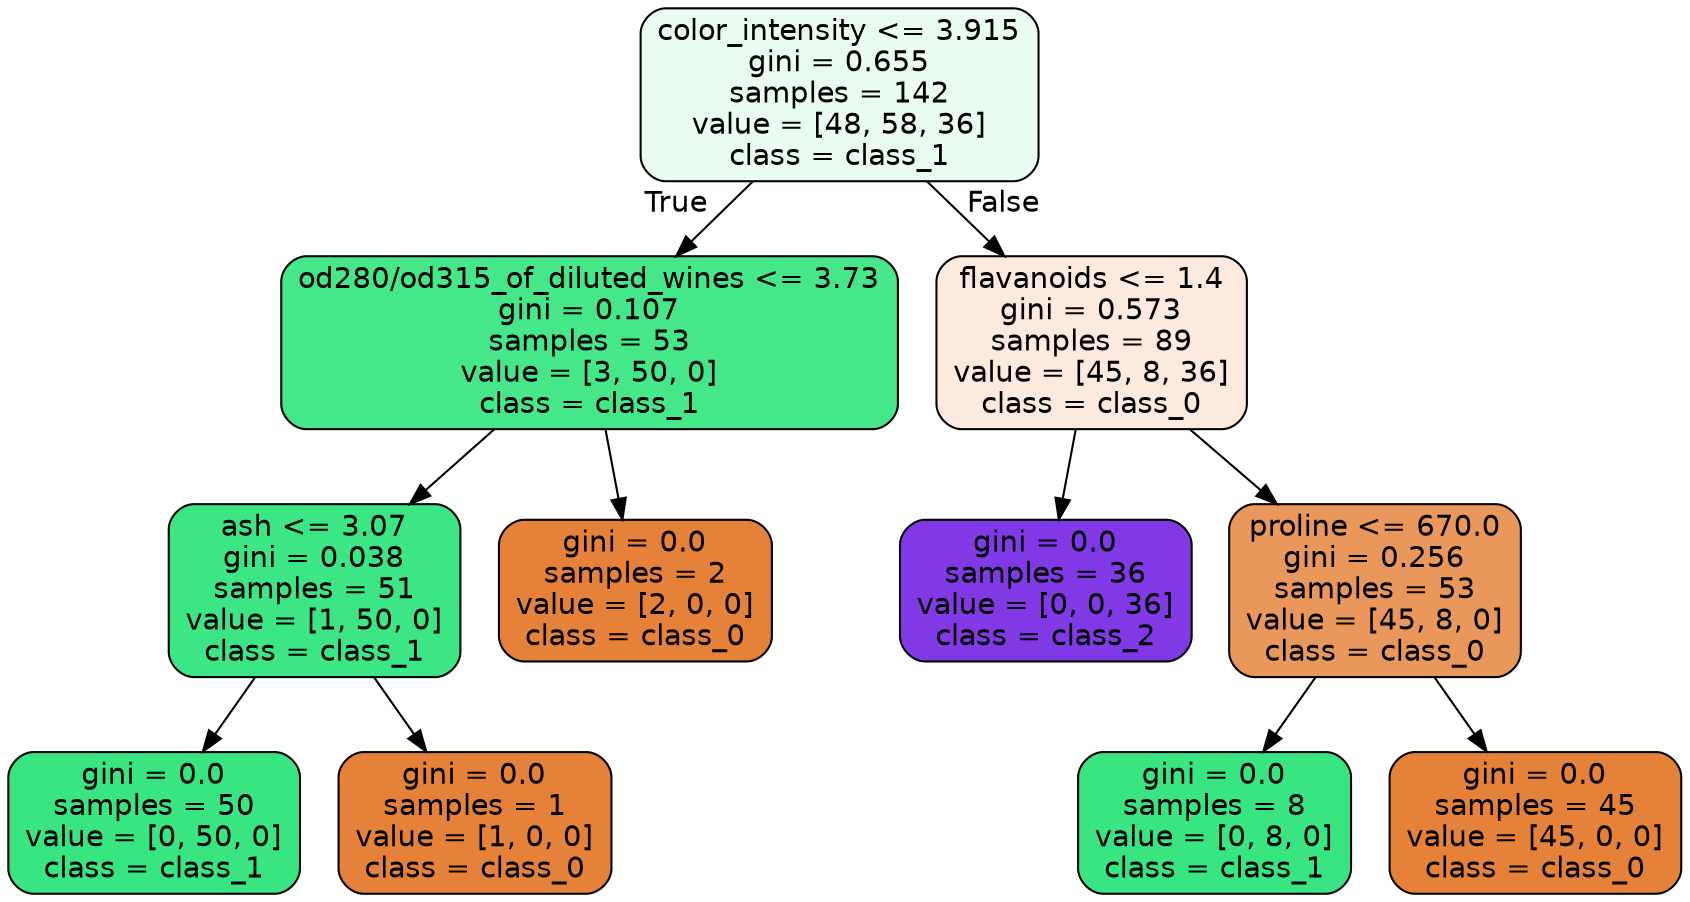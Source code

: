 digraph Tree {
node [shape=box, style="filled, rounded", color="black", fontname=helvetica] ;
edge [fontname=helvetica] ;
0 [label="color_intensity <= 3.915\ngini = 0.655\nsamples = 142\nvalue = [48, 58, 36]\nclass = class_1", fillcolor="#eafcf2"] ;
1 [label="od280/od315_of_diluted_wines <= 3.73\ngini = 0.107\nsamples = 53\nvalue = [3, 50, 0]\nclass = class_1", fillcolor="#45e789"] ;
0 -> 1 [labeldistance=2.5, labelangle=45, headlabel="True"] ;
2 [label="ash <= 3.07\ngini = 0.038\nsamples = 51\nvalue = [1, 50, 0]\nclass = class_1", fillcolor="#3de684"] ;
1 -> 2 ;
3 [label="gini = 0.0\nsamples = 50\nvalue = [0, 50, 0]\nclass = class_1", fillcolor="#39e581"] ;
2 -> 3 ;
4 [label="gini = 0.0\nsamples = 1\nvalue = [1, 0, 0]\nclass = class_0", fillcolor="#e58139"] ;
2 -> 4 ;
5 [label="gini = 0.0\nsamples = 2\nvalue = [2, 0, 0]\nclass = class_0", fillcolor="#e58139"] ;
1 -> 5 ;
6 [label="flavanoids <= 1.4\ngini = 0.573\nsamples = 89\nvalue = [45, 8, 36]\nclass = class_0", fillcolor="#fbeadd"] ;
0 -> 6 [labeldistance=2.5, labelangle=-45, headlabel="False"] ;
7 [label="gini = 0.0\nsamples = 36\nvalue = [0, 0, 36]\nclass = class_2", fillcolor="#8139e5"] ;
6 -> 7 ;
8 [label="proline <= 670.0\ngini = 0.256\nsamples = 53\nvalue = [45, 8, 0]\nclass = class_0", fillcolor="#ea975c"] ;
6 -> 8 ;
9 [label="gini = 0.0\nsamples = 8\nvalue = [0, 8, 0]\nclass = class_1", fillcolor="#39e581"] ;
8 -> 9 ;
10 [label="gini = 0.0\nsamples = 45\nvalue = [45, 0, 0]\nclass = class_0", fillcolor="#e58139"] ;
8 -> 10 ;
}